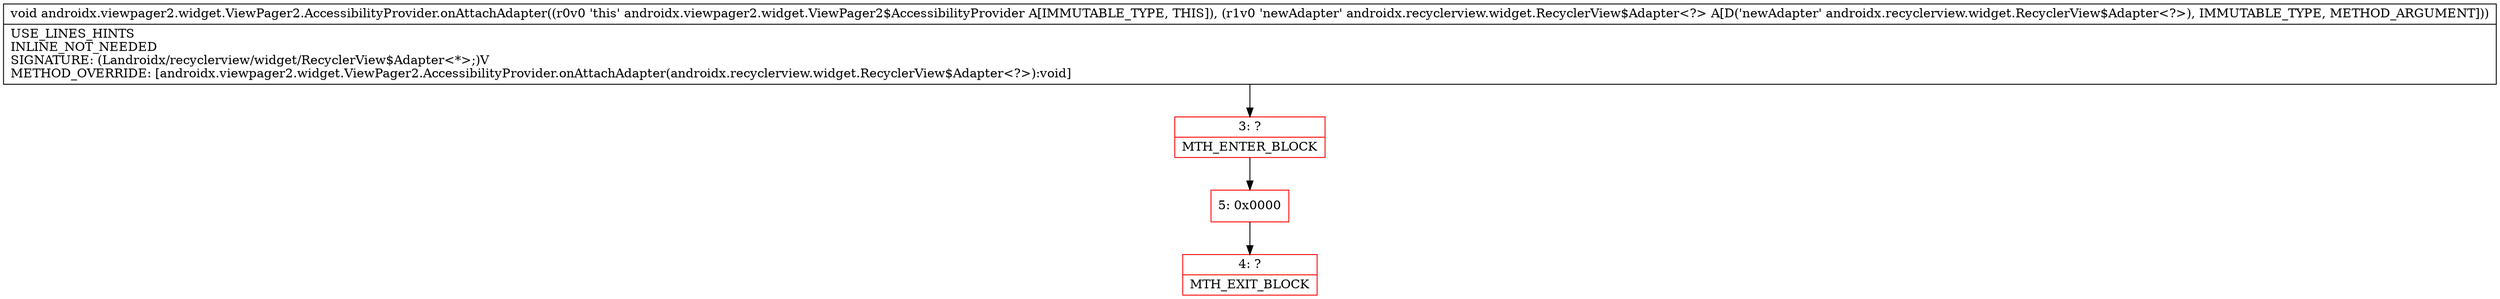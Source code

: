 digraph "CFG forandroidx.viewpager2.widget.ViewPager2.AccessibilityProvider.onAttachAdapter(Landroidx\/recyclerview\/widget\/RecyclerView$Adapter;)V" {
subgraph cluster_Region_1444407051 {
label = "R(0)";
node [shape=record,color=blue];
}
Node_3 [shape=record,color=red,label="{3\:\ ?|MTH_ENTER_BLOCK\l}"];
Node_5 [shape=record,color=red,label="{5\:\ 0x0000}"];
Node_4 [shape=record,color=red,label="{4\:\ ?|MTH_EXIT_BLOCK\l}"];
MethodNode[shape=record,label="{void androidx.viewpager2.widget.ViewPager2.AccessibilityProvider.onAttachAdapter((r0v0 'this' androidx.viewpager2.widget.ViewPager2$AccessibilityProvider A[IMMUTABLE_TYPE, THIS]), (r1v0 'newAdapter' androidx.recyclerview.widget.RecyclerView$Adapter\<?\> A[D('newAdapter' androidx.recyclerview.widget.RecyclerView$Adapter\<?\>), IMMUTABLE_TYPE, METHOD_ARGUMENT]))  | USE_LINES_HINTS\lINLINE_NOT_NEEDED\lSIGNATURE: (Landroidx\/recyclerview\/widget\/RecyclerView$Adapter\<*\>;)V\lMETHOD_OVERRIDE: [androidx.viewpager2.widget.ViewPager2.AccessibilityProvider.onAttachAdapter(androidx.recyclerview.widget.RecyclerView$Adapter\<?\>):void]\l}"];
MethodNode -> Node_3;Node_3 -> Node_5;
Node_5 -> Node_4;
}

